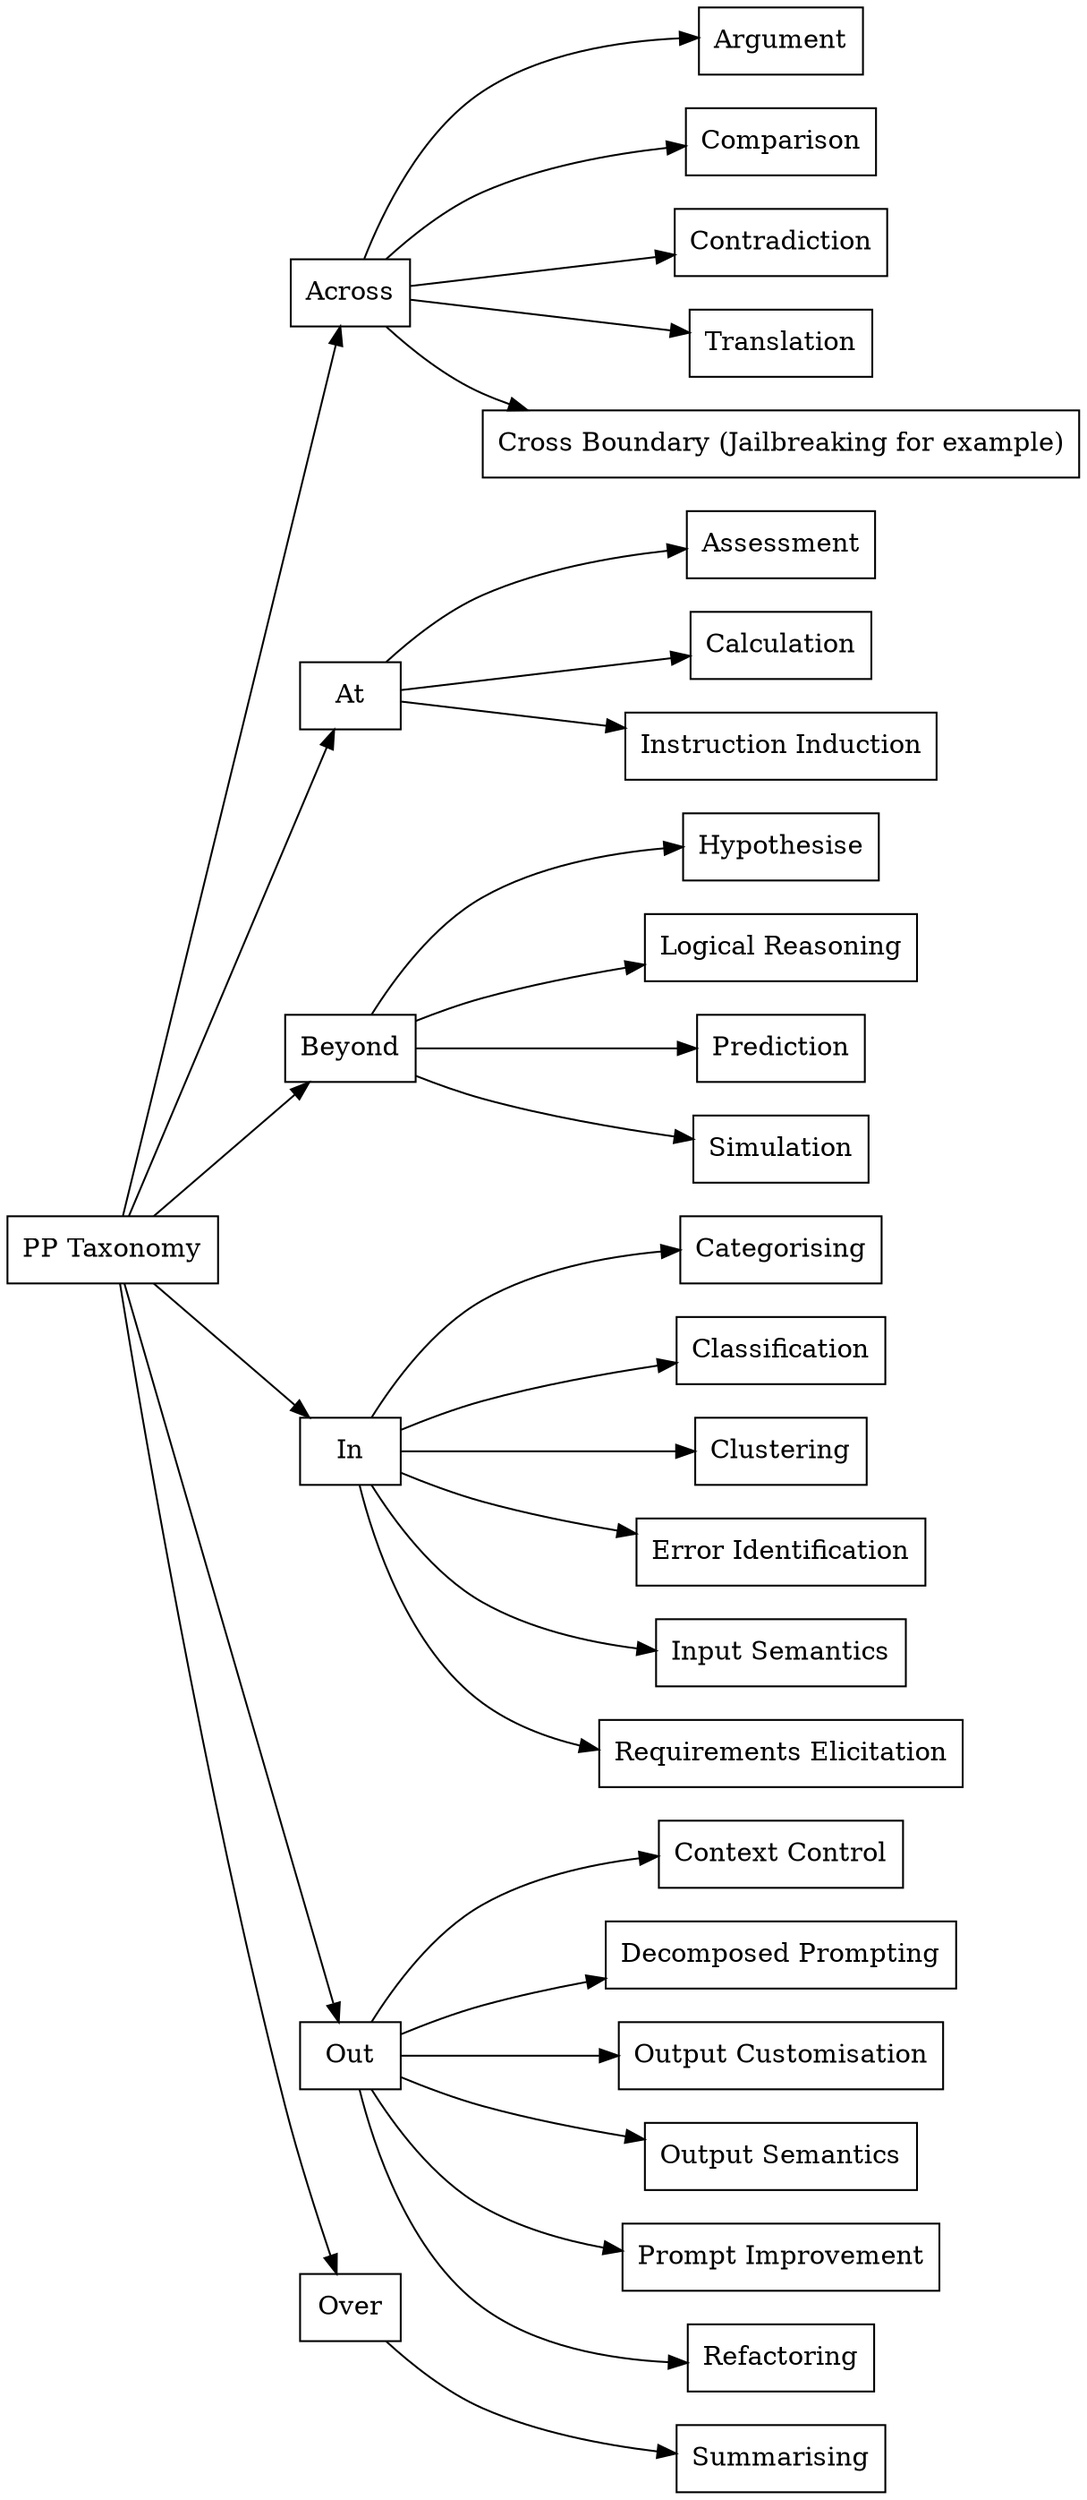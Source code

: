 digraph G {
    rankdir="LR";
    node [shape=box];
    "PP Taxonomy" -> "Across";
    "PP Taxonomy" -> "At";
    "PP Taxonomy" -> "Beyond";
    "PP Taxonomy" -> "In";
    "PP Taxonomy" -> "Out";
    "PP Taxonomy" -> "Over";
    "Across" -> "Argument";
    "Across" -> "Comparison";
    "Across" -> "Contradiction";
    "Across" -> "Translation";
    "Across" -> "Cross Boundary (Jailbreaking for example)";
    "At" -> "Assessment";
    "At" -> "Calculation";
    "At" -> "Instruction Induction";
    "Beyond" -> "Hypothesise";
    "Beyond" -> "Logical Reasoning";
    "Beyond" -> "Prediction";
    "Beyond" -> "Simulation";
    "In" -> "Categorising";
    "In" -> "Classification";
    "In" -> "Clustering";
    "In" -> "Error Identification";
    "In" -> "Input Semantics";
    "In" -> "Requirements Elicitation";
    "Out" -> "Context Control";
    "Out" -> "Decomposed Prompting";
    "Out" -> "Output Customisation";
    "Out" -> "Output Semantics";
    "Out" -> "Prompt Improvement";
    "Out" -> "Refactoring";
    "Over" -> "Summarising";
}